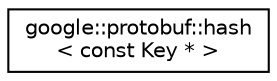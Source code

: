 digraph "类继承关系图"
{
 // LATEX_PDF_SIZE
  edge [fontname="Helvetica",fontsize="10",labelfontname="Helvetica",labelfontsize="10"];
  node [fontname="Helvetica",fontsize="10",shape=record];
  rankdir="LR";
  Node0 [label="google::protobuf::hash\l\< const Key * \>",height=0.2,width=0.4,color="black", fillcolor="white", style="filled",URL="$structgoogle_1_1protobuf_1_1hash_3_01const_01Key_01_5_01_4.html",tooltip=" "];
}
